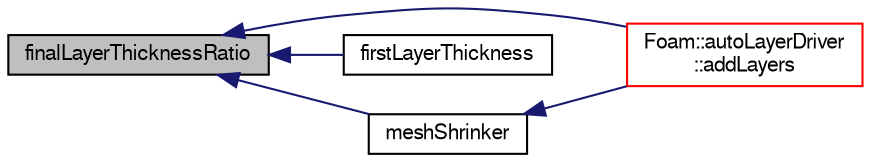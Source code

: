digraph "finalLayerThicknessRatio"
{
  bgcolor="transparent";
  edge [fontname="FreeSans",fontsize="10",labelfontname="FreeSans",labelfontsize="10"];
  node [fontname="FreeSans",fontsize="10",shape=record];
  rankdir="LR";
  Node706 [label="finalLayerThicknessRatio",height=0.2,width=0.4,color="black", fillcolor="grey75", style="filled", fontcolor="black"];
  Node706 -> Node707 [dir="back",color="midnightblue",fontsize="10",style="solid",fontname="FreeSans"];
  Node707 [label="Foam::autoLayerDriver\l::addLayers",height=0.2,width=0.4,color="red",URL="$a24610.html#a2654851d1ffedc26e8ff1424f7097ba6",tooltip="Add cell layers. "];
  Node706 -> Node710 [dir="back",color="midnightblue",fontsize="10",style="solid",fontname="FreeSans"];
  Node710 [label="firstLayerThickness",height=0.2,width=0.4,color="black",URL="$a24630.html#a2c615ea271ffceba577254f7a20506bf",tooltip="Determine first layer (near-wall) thickness. Uses two of the. "];
  Node706 -> Node711 [dir="back",color="midnightblue",fontsize="10",style="solid",fontname="FreeSans"];
  Node711 [label="meshShrinker",height=0.2,width=0.4,color="black",URL="$a24630.html#ab7463e0a43e792284bb1c6171ed4592f",tooltip="Type of mesh shrinker. "];
  Node711 -> Node707 [dir="back",color="midnightblue",fontsize="10",style="solid",fontname="FreeSans"];
}

